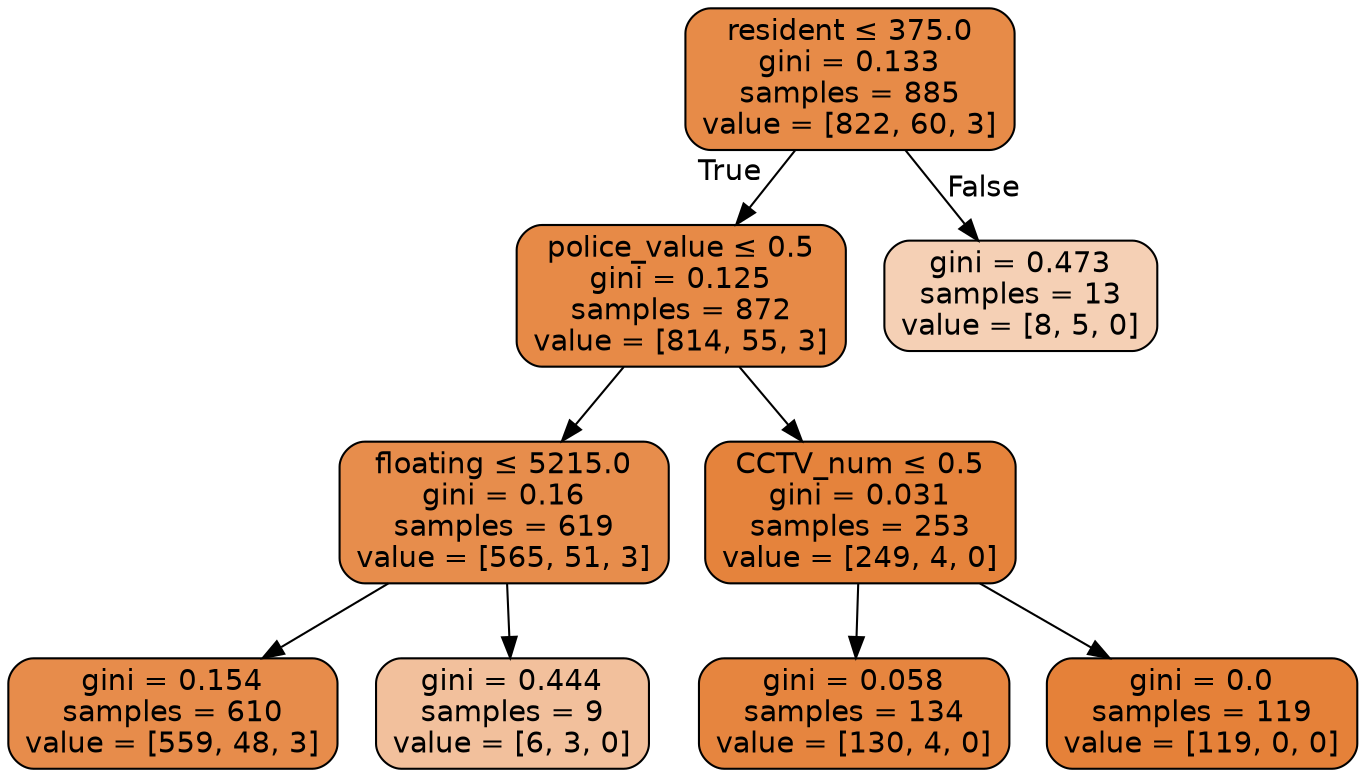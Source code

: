 digraph Tree {
node [shape=box, style="filled, rounded", color="black", fontname=helvetica] ;
edge [fontname=helvetica] ;
0 [label=<resident &le; 375.0<br/>gini = 0.133<br/>samples = 885<br/>value = [822, 60, 3]>, fillcolor="#e78b48"] ;
1 [label=<police_value &le; 0.5<br/>gini = 0.125<br/>samples = 872<br/>value = [814, 55, 3]>, fillcolor="#e78a47"] ;
0 -> 1 [labeldistance=2.5, labelangle=45, headlabel="True"] ;
2 [label=<floating &le; 5215.0<br/>gini = 0.16<br/>samples = 619<br/>value = [565, 51, 3]>, fillcolor="#e78d4c"] ;
1 -> 2 ;
3 [label=<gini = 0.154<br/>samples = 610<br/>value = [559, 48, 3]>, fillcolor="#e78c4b"] ;
2 -> 3 ;
4 [label=<gini = 0.444<br/>samples = 9<br/>value = [6, 3, 0]>, fillcolor="#f2c09c"] ;
2 -> 4 ;
5 [label=<CCTV_num &le; 0.5<br/>gini = 0.031<br/>samples = 253<br/>value = [249, 4, 0]>, fillcolor="#e5833c"] ;
1 -> 5 ;
6 [label=<gini = 0.058<br/>samples = 134<br/>value = [130, 4, 0]>, fillcolor="#e6853f"] ;
5 -> 6 ;
7 [label=<gini = 0.0<br/>samples = 119<br/>value = [119, 0, 0]>, fillcolor="#e58139"] ;
5 -> 7 ;
8 [label=<gini = 0.473<br/>samples = 13<br/>value = [8, 5, 0]>, fillcolor="#f5d0b5"] ;
0 -> 8 [labeldistance=2.5, labelangle=-45, headlabel="False"] ;
}